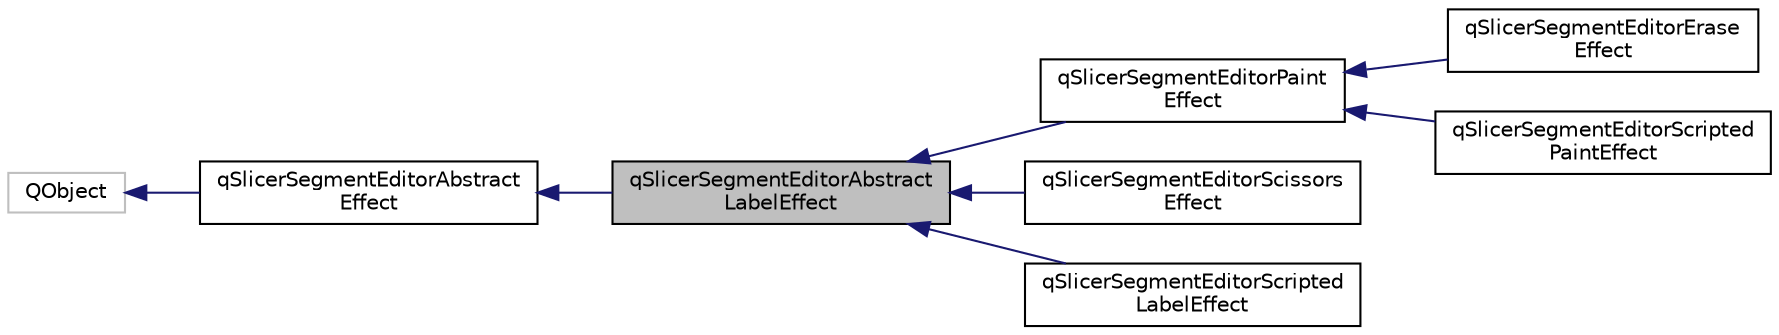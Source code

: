 digraph "qSlicerSegmentEditorAbstractLabelEffect"
{
  bgcolor="transparent";
  edge [fontname="Helvetica",fontsize="10",labelfontname="Helvetica",labelfontsize="10"];
  node [fontname="Helvetica",fontsize="10",shape=record];
  rankdir="LR";
  Node0 [label="qSlicerSegmentEditorAbstract\lLabelEffect",height=0.2,width=0.4,color="black", fillcolor="grey75", style="filled", fontcolor="black"];
  Node1 -> Node0 [dir="back",color="midnightblue",fontsize="10",style="solid",fontname="Helvetica"];
  Node1 [label="qSlicerSegmentEditorAbstract\lEffect",height=0.2,width=0.4,color="black",URL="$classqSlicerSegmentEditorAbstractEffect.html",tooltip="Abstract class for segment editor effects. "];
  Node2 -> Node1 [dir="back",color="midnightblue",fontsize="10",style="solid",fontname="Helvetica"];
  Node2 [label="QObject",height=0.2,width=0.4,color="grey75"];
  Node0 -> Node3 [dir="back",color="midnightblue",fontsize="10",style="solid",fontname="Helvetica"];
  Node3 [label="qSlicerSegmentEditorPaint\lEffect",height=0.2,width=0.4,color="black",URL="$classqSlicerSegmentEditorPaintEffect.html"];
  Node3 -> Node4 [dir="back",color="midnightblue",fontsize="10",style="solid",fontname="Helvetica"];
  Node4 [label="qSlicerSegmentEditorErase\lEffect",height=0.2,width=0.4,color="black",URL="$classqSlicerSegmentEditorEraseEffect.html"];
  Node3 -> Node5 [dir="back",color="midnightblue",fontsize="10",style="solid",fontname="Helvetica"];
  Node5 [label="qSlicerSegmentEditorScripted\lPaintEffect",height=0.2,width=0.4,color="black",URL="$classqSlicerSegmentEditorScriptedPaintEffect.html",tooltip="Scripted abstract effect for implementing paint effects in python. "];
  Node0 -> Node6 [dir="back",color="midnightblue",fontsize="10",style="solid",fontname="Helvetica"];
  Node6 [label="qSlicerSegmentEditorScissors\lEffect",height=0.2,width=0.4,color="black",URL="$classqSlicerSegmentEditorScissorsEffect.html"];
  Node0 -> Node7 [dir="back",color="midnightblue",fontsize="10",style="solid",fontname="Helvetica"];
  Node7 [label="qSlicerSegmentEditorScripted\lLabelEffect",height=0.2,width=0.4,color="black",URL="$classqSlicerSegmentEditorScriptedLabelEffect.html",tooltip="Scripted abstract effect for implementing label effects in python. "];
}
